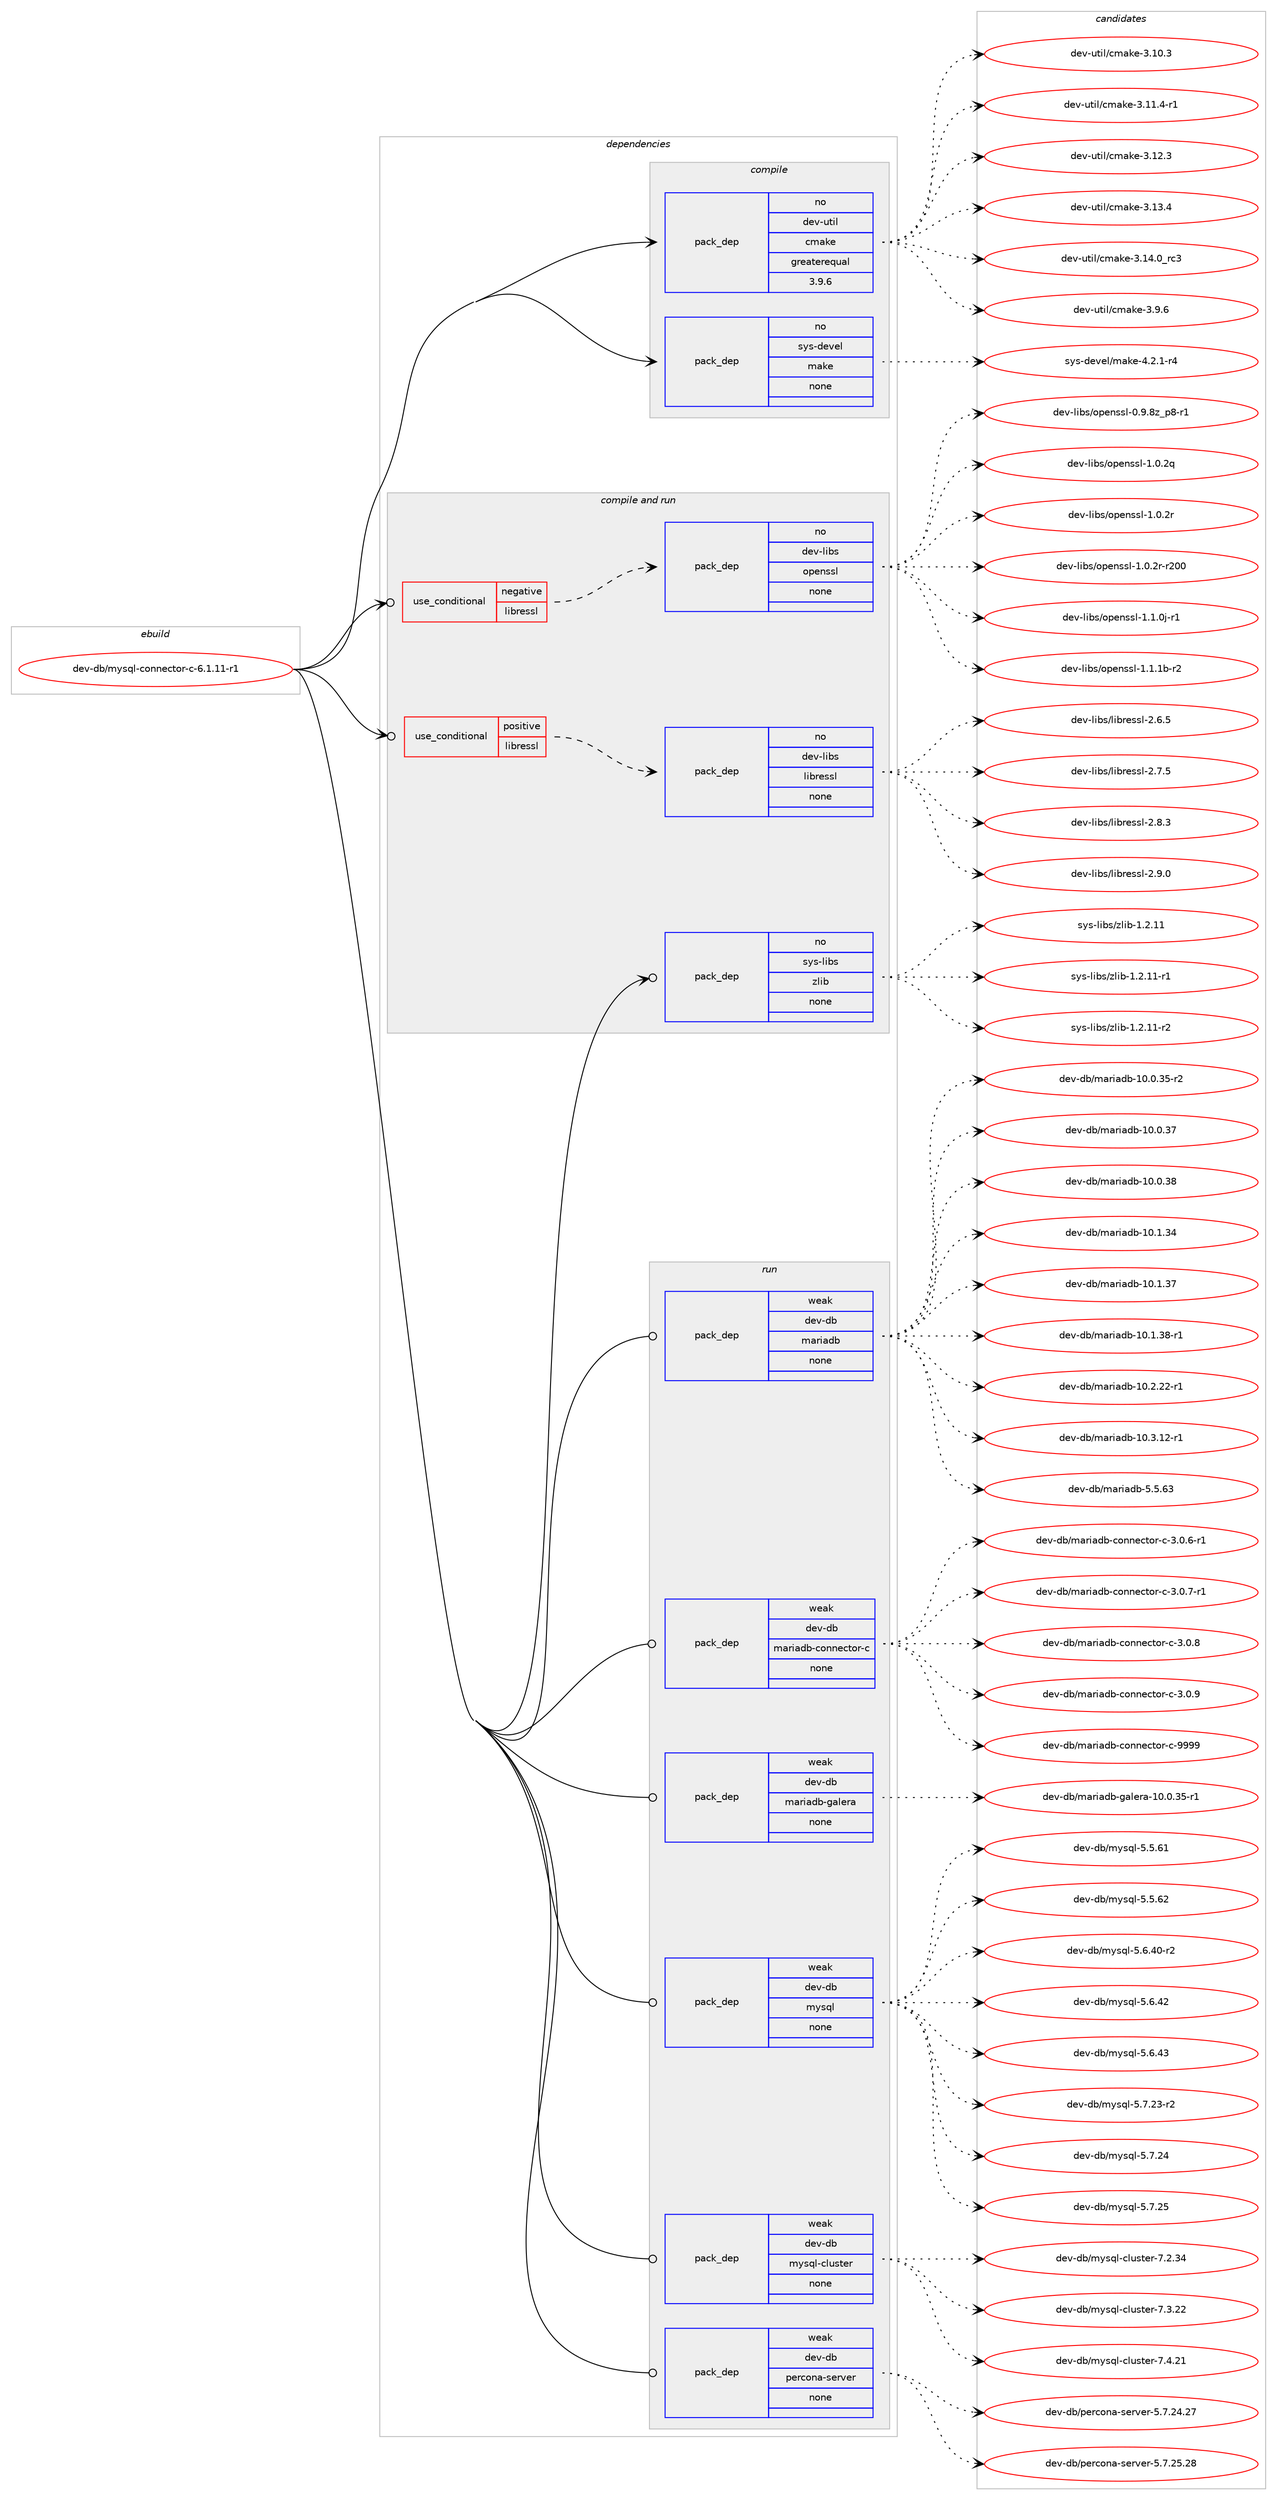 digraph prolog {

# *************
# Graph options
# *************

newrank=true;
concentrate=true;
compound=true;
graph [rankdir=LR,fontname=Helvetica,fontsize=10,ranksep=1.5];#, ranksep=2.5, nodesep=0.2];
edge  [arrowhead=vee];
node  [fontname=Helvetica,fontsize=10];

# **********
# The ebuild
# **********

subgraph cluster_leftcol {
color=gray;
rank=same;
label=<<i>ebuild</i>>;
id [label="dev-db/mysql-connector-c-6.1.11-r1", color=red, width=4, href="../dev-db/mysql-connector-c-6.1.11-r1.svg"];
}

# ****************
# The dependencies
# ****************

subgraph cluster_midcol {
color=gray;
label=<<i>dependencies</i>>;
subgraph cluster_compile {
fillcolor="#eeeeee";
style=filled;
label=<<i>compile</i>>;
subgraph pack942156 {
dependency1320526 [label=<<TABLE BORDER="0" CELLBORDER="1" CELLSPACING="0" CELLPADDING="4" WIDTH="220"><TR><TD ROWSPAN="6" CELLPADDING="30">pack_dep</TD></TR><TR><TD WIDTH="110">no</TD></TR><TR><TD>dev-util</TD></TR><TR><TD>cmake</TD></TR><TR><TD>greaterequal</TD></TR><TR><TD>3.9.6</TD></TR></TABLE>>, shape=none, color=blue];
}
id:e -> dependency1320526:w [weight=20,style="solid",arrowhead="vee"];
subgraph pack942157 {
dependency1320527 [label=<<TABLE BORDER="0" CELLBORDER="1" CELLSPACING="0" CELLPADDING="4" WIDTH="220"><TR><TD ROWSPAN="6" CELLPADDING="30">pack_dep</TD></TR><TR><TD WIDTH="110">no</TD></TR><TR><TD>sys-devel</TD></TR><TR><TD>make</TD></TR><TR><TD>none</TD></TR><TR><TD></TD></TR></TABLE>>, shape=none, color=blue];
}
id:e -> dependency1320527:w [weight=20,style="solid",arrowhead="vee"];
}
subgraph cluster_compileandrun {
fillcolor="#eeeeee";
style=filled;
label=<<i>compile and run</i>>;
subgraph cond357430 {
dependency1320528 [label=<<TABLE BORDER="0" CELLBORDER="1" CELLSPACING="0" CELLPADDING="4"><TR><TD ROWSPAN="3" CELLPADDING="10">use_conditional</TD></TR><TR><TD>negative</TD></TR><TR><TD>libressl</TD></TR></TABLE>>, shape=none, color=red];
subgraph pack942158 {
dependency1320529 [label=<<TABLE BORDER="0" CELLBORDER="1" CELLSPACING="0" CELLPADDING="4" WIDTH="220"><TR><TD ROWSPAN="6" CELLPADDING="30">pack_dep</TD></TR><TR><TD WIDTH="110">no</TD></TR><TR><TD>dev-libs</TD></TR><TR><TD>openssl</TD></TR><TR><TD>none</TD></TR><TR><TD></TD></TR></TABLE>>, shape=none, color=blue];
}
dependency1320528:e -> dependency1320529:w [weight=20,style="dashed",arrowhead="vee"];
}
id:e -> dependency1320528:w [weight=20,style="solid",arrowhead="odotvee"];
subgraph cond357431 {
dependency1320530 [label=<<TABLE BORDER="0" CELLBORDER="1" CELLSPACING="0" CELLPADDING="4"><TR><TD ROWSPAN="3" CELLPADDING="10">use_conditional</TD></TR><TR><TD>positive</TD></TR><TR><TD>libressl</TD></TR></TABLE>>, shape=none, color=red];
subgraph pack942159 {
dependency1320531 [label=<<TABLE BORDER="0" CELLBORDER="1" CELLSPACING="0" CELLPADDING="4" WIDTH="220"><TR><TD ROWSPAN="6" CELLPADDING="30">pack_dep</TD></TR><TR><TD WIDTH="110">no</TD></TR><TR><TD>dev-libs</TD></TR><TR><TD>libressl</TD></TR><TR><TD>none</TD></TR><TR><TD></TD></TR></TABLE>>, shape=none, color=blue];
}
dependency1320530:e -> dependency1320531:w [weight=20,style="dashed",arrowhead="vee"];
}
id:e -> dependency1320530:w [weight=20,style="solid",arrowhead="odotvee"];
subgraph pack942160 {
dependency1320532 [label=<<TABLE BORDER="0" CELLBORDER="1" CELLSPACING="0" CELLPADDING="4" WIDTH="220"><TR><TD ROWSPAN="6" CELLPADDING="30">pack_dep</TD></TR><TR><TD WIDTH="110">no</TD></TR><TR><TD>sys-libs</TD></TR><TR><TD>zlib</TD></TR><TR><TD>none</TD></TR><TR><TD></TD></TR></TABLE>>, shape=none, color=blue];
}
id:e -> dependency1320532:w [weight=20,style="solid",arrowhead="odotvee"];
}
subgraph cluster_run {
fillcolor="#eeeeee";
style=filled;
label=<<i>run</i>>;
subgraph pack942161 {
dependency1320533 [label=<<TABLE BORDER="0" CELLBORDER="1" CELLSPACING="0" CELLPADDING="4" WIDTH="220"><TR><TD ROWSPAN="6" CELLPADDING="30">pack_dep</TD></TR><TR><TD WIDTH="110">weak</TD></TR><TR><TD>dev-db</TD></TR><TR><TD>mariadb</TD></TR><TR><TD>none</TD></TR><TR><TD></TD></TR></TABLE>>, shape=none, color=blue];
}
id:e -> dependency1320533:w [weight=20,style="solid",arrowhead="odot"];
subgraph pack942162 {
dependency1320534 [label=<<TABLE BORDER="0" CELLBORDER="1" CELLSPACING="0" CELLPADDING="4" WIDTH="220"><TR><TD ROWSPAN="6" CELLPADDING="30">pack_dep</TD></TR><TR><TD WIDTH="110">weak</TD></TR><TR><TD>dev-db</TD></TR><TR><TD>mariadb-connector-c</TD></TR><TR><TD>none</TD></TR><TR><TD></TD></TR></TABLE>>, shape=none, color=blue];
}
id:e -> dependency1320534:w [weight=20,style="solid",arrowhead="odot"];
subgraph pack942163 {
dependency1320535 [label=<<TABLE BORDER="0" CELLBORDER="1" CELLSPACING="0" CELLPADDING="4" WIDTH="220"><TR><TD ROWSPAN="6" CELLPADDING="30">pack_dep</TD></TR><TR><TD WIDTH="110">weak</TD></TR><TR><TD>dev-db</TD></TR><TR><TD>mariadb-galera</TD></TR><TR><TD>none</TD></TR><TR><TD></TD></TR></TABLE>>, shape=none, color=blue];
}
id:e -> dependency1320535:w [weight=20,style="solid",arrowhead="odot"];
subgraph pack942164 {
dependency1320536 [label=<<TABLE BORDER="0" CELLBORDER="1" CELLSPACING="0" CELLPADDING="4" WIDTH="220"><TR><TD ROWSPAN="6" CELLPADDING="30">pack_dep</TD></TR><TR><TD WIDTH="110">weak</TD></TR><TR><TD>dev-db</TD></TR><TR><TD>mysql</TD></TR><TR><TD>none</TD></TR><TR><TD></TD></TR></TABLE>>, shape=none, color=blue];
}
id:e -> dependency1320536:w [weight=20,style="solid",arrowhead="odot"];
subgraph pack942165 {
dependency1320537 [label=<<TABLE BORDER="0" CELLBORDER="1" CELLSPACING="0" CELLPADDING="4" WIDTH="220"><TR><TD ROWSPAN="6" CELLPADDING="30">pack_dep</TD></TR><TR><TD WIDTH="110">weak</TD></TR><TR><TD>dev-db</TD></TR><TR><TD>mysql-cluster</TD></TR><TR><TD>none</TD></TR><TR><TD></TD></TR></TABLE>>, shape=none, color=blue];
}
id:e -> dependency1320537:w [weight=20,style="solid",arrowhead="odot"];
subgraph pack942166 {
dependency1320538 [label=<<TABLE BORDER="0" CELLBORDER="1" CELLSPACING="0" CELLPADDING="4" WIDTH="220"><TR><TD ROWSPAN="6" CELLPADDING="30">pack_dep</TD></TR><TR><TD WIDTH="110">weak</TD></TR><TR><TD>dev-db</TD></TR><TR><TD>percona-server</TD></TR><TR><TD>none</TD></TR><TR><TD></TD></TR></TABLE>>, shape=none, color=blue];
}
id:e -> dependency1320538:w [weight=20,style="solid",arrowhead="odot"];
}
}

# **************
# The candidates
# **************

subgraph cluster_choices {
rank=same;
color=gray;
label=<<i>candidates</i>>;

subgraph choice942156 {
color=black;
nodesep=1;
choice1001011184511711610510847991099710710145514649484651 [label="dev-util/cmake-3.10.3", color=red, width=4,href="../dev-util/cmake-3.10.3.svg"];
choice10010111845117116105108479910997107101455146494946524511449 [label="dev-util/cmake-3.11.4-r1", color=red, width=4,href="../dev-util/cmake-3.11.4-r1.svg"];
choice1001011184511711610510847991099710710145514649504651 [label="dev-util/cmake-3.12.3", color=red, width=4,href="../dev-util/cmake-3.12.3.svg"];
choice1001011184511711610510847991099710710145514649514652 [label="dev-util/cmake-3.13.4", color=red, width=4,href="../dev-util/cmake-3.13.4.svg"];
choice1001011184511711610510847991099710710145514649524648951149951 [label="dev-util/cmake-3.14.0_rc3", color=red, width=4,href="../dev-util/cmake-3.14.0_rc3.svg"];
choice10010111845117116105108479910997107101455146574654 [label="dev-util/cmake-3.9.6", color=red, width=4,href="../dev-util/cmake-3.9.6.svg"];
dependency1320526:e -> choice1001011184511711610510847991099710710145514649484651:w [style=dotted,weight="100"];
dependency1320526:e -> choice10010111845117116105108479910997107101455146494946524511449:w [style=dotted,weight="100"];
dependency1320526:e -> choice1001011184511711610510847991099710710145514649504651:w [style=dotted,weight="100"];
dependency1320526:e -> choice1001011184511711610510847991099710710145514649514652:w [style=dotted,weight="100"];
dependency1320526:e -> choice1001011184511711610510847991099710710145514649524648951149951:w [style=dotted,weight="100"];
dependency1320526:e -> choice10010111845117116105108479910997107101455146574654:w [style=dotted,weight="100"];
}
subgraph choice942157 {
color=black;
nodesep=1;
choice1151211154510010111810110847109971071014552465046494511452 [label="sys-devel/make-4.2.1-r4", color=red, width=4,href="../sys-devel/make-4.2.1-r4.svg"];
dependency1320527:e -> choice1151211154510010111810110847109971071014552465046494511452:w [style=dotted,weight="100"];
}
subgraph choice942158 {
color=black;
nodesep=1;
choice10010111845108105981154711111210111011511510845484657465612295112564511449 [label="dev-libs/openssl-0.9.8z_p8-r1", color=red, width=4,href="../dev-libs/openssl-0.9.8z_p8-r1.svg"];
choice100101118451081059811547111112101110115115108454946484650113 [label="dev-libs/openssl-1.0.2q", color=red, width=4,href="../dev-libs/openssl-1.0.2q.svg"];
choice100101118451081059811547111112101110115115108454946484650114 [label="dev-libs/openssl-1.0.2r", color=red, width=4,href="../dev-libs/openssl-1.0.2r.svg"];
choice10010111845108105981154711111210111011511510845494648465011445114504848 [label="dev-libs/openssl-1.0.2r-r200", color=red, width=4,href="../dev-libs/openssl-1.0.2r-r200.svg"];
choice1001011184510810598115471111121011101151151084549464946481064511449 [label="dev-libs/openssl-1.1.0j-r1", color=red, width=4,href="../dev-libs/openssl-1.1.0j-r1.svg"];
choice100101118451081059811547111112101110115115108454946494649984511450 [label="dev-libs/openssl-1.1.1b-r2", color=red, width=4,href="../dev-libs/openssl-1.1.1b-r2.svg"];
dependency1320529:e -> choice10010111845108105981154711111210111011511510845484657465612295112564511449:w [style=dotted,weight="100"];
dependency1320529:e -> choice100101118451081059811547111112101110115115108454946484650113:w [style=dotted,weight="100"];
dependency1320529:e -> choice100101118451081059811547111112101110115115108454946484650114:w [style=dotted,weight="100"];
dependency1320529:e -> choice10010111845108105981154711111210111011511510845494648465011445114504848:w [style=dotted,weight="100"];
dependency1320529:e -> choice1001011184510810598115471111121011101151151084549464946481064511449:w [style=dotted,weight="100"];
dependency1320529:e -> choice100101118451081059811547111112101110115115108454946494649984511450:w [style=dotted,weight="100"];
}
subgraph choice942159 {
color=black;
nodesep=1;
choice10010111845108105981154710810598114101115115108455046544653 [label="dev-libs/libressl-2.6.5", color=red, width=4,href="../dev-libs/libressl-2.6.5.svg"];
choice10010111845108105981154710810598114101115115108455046554653 [label="dev-libs/libressl-2.7.5", color=red, width=4,href="../dev-libs/libressl-2.7.5.svg"];
choice10010111845108105981154710810598114101115115108455046564651 [label="dev-libs/libressl-2.8.3", color=red, width=4,href="../dev-libs/libressl-2.8.3.svg"];
choice10010111845108105981154710810598114101115115108455046574648 [label="dev-libs/libressl-2.9.0", color=red, width=4,href="../dev-libs/libressl-2.9.0.svg"];
dependency1320531:e -> choice10010111845108105981154710810598114101115115108455046544653:w [style=dotted,weight="100"];
dependency1320531:e -> choice10010111845108105981154710810598114101115115108455046554653:w [style=dotted,weight="100"];
dependency1320531:e -> choice10010111845108105981154710810598114101115115108455046564651:w [style=dotted,weight="100"];
dependency1320531:e -> choice10010111845108105981154710810598114101115115108455046574648:w [style=dotted,weight="100"];
}
subgraph choice942160 {
color=black;
nodesep=1;
choice1151211154510810598115471221081059845494650464949 [label="sys-libs/zlib-1.2.11", color=red, width=4,href="../sys-libs/zlib-1.2.11.svg"];
choice11512111545108105981154712210810598454946504649494511449 [label="sys-libs/zlib-1.2.11-r1", color=red, width=4,href="../sys-libs/zlib-1.2.11-r1.svg"];
choice11512111545108105981154712210810598454946504649494511450 [label="sys-libs/zlib-1.2.11-r2", color=red, width=4,href="../sys-libs/zlib-1.2.11-r2.svg"];
dependency1320532:e -> choice1151211154510810598115471221081059845494650464949:w [style=dotted,weight="100"];
dependency1320532:e -> choice11512111545108105981154712210810598454946504649494511449:w [style=dotted,weight="100"];
dependency1320532:e -> choice11512111545108105981154712210810598454946504649494511450:w [style=dotted,weight="100"];
}
subgraph choice942161 {
color=black;
nodesep=1;
choice10010111845100984710997114105971009845494846484651534511450 [label="dev-db/mariadb-10.0.35-r2", color=red, width=4,href="../dev-db/mariadb-10.0.35-r2.svg"];
choice1001011184510098471099711410597100984549484648465155 [label="dev-db/mariadb-10.0.37", color=red, width=4,href="../dev-db/mariadb-10.0.37.svg"];
choice1001011184510098471099711410597100984549484648465156 [label="dev-db/mariadb-10.0.38", color=red, width=4,href="../dev-db/mariadb-10.0.38.svg"];
choice1001011184510098471099711410597100984549484649465152 [label="dev-db/mariadb-10.1.34", color=red, width=4,href="../dev-db/mariadb-10.1.34.svg"];
choice1001011184510098471099711410597100984549484649465155 [label="dev-db/mariadb-10.1.37", color=red, width=4,href="../dev-db/mariadb-10.1.37.svg"];
choice10010111845100984710997114105971009845494846494651564511449 [label="dev-db/mariadb-10.1.38-r1", color=red, width=4,href="../dev-db/mariadb-10.1.38-r1.svg"];
choice10010111845100984710997114105971009845494846504650504511449 [label="dev-db/mariadb-10.2.22-r1", color=red, width=4,href="../dev-db/mariadb-10.2.22-r1.svg"];
choice10010111845100984710997114105971009845494846514649504511449 [label="dev-db/mariadb-10.3.12-r1", color=red, width=4,href="../dev-db/mariadb-10.3.12-r1.svg"];
choice10010111845100984710997114105971009845534653465451 [label="dev-db/mariadb-5.5.63", color=red, width=4,href="../dev-db/mariadb-5.5.63.svg"];
dependency1320533:e -> choice10010111845100984710997114105971009845494846484651534511450:w [style=dotted,weight="100"];
dependency1320533:e -> choice1001011184510098471099711410597100984549484648465155:w [style=dotted,weight="100"];
dependency1320533:e -> choice1001011184510098471099711410597100984549484648465156:w [style=dotted,weight="100"];
dependency1320533:e -> choice1001011184510098471099711410597100984549484649465152:w [style=dotted,weight="100"];
dependency1320533:e -> choice1001011184510098471099711410597100984549484649465155:w [style=dotted,weight="100"];
dependency1320533:e -> choice10010111845100984710997114105971009845494846494651564511449:w [style=dotted,weight="100"];
dependency1320533:e -> choice10010111845100984710997114105971009845494846504650504511449:w [style=dotted,weight="100"];
dependency1320533:e -> choice10010111845100984710997114105971009845494846514649504511449:w [style=dotted,weight="100"];
dependency1320533:e -> choice10010111845100984710997114105971009845534653465451:w [style=dotted,weight="100"];
}
subgraph choice942162 {
color=black;
nodesep=1;
choice10010111845100984710997114105971009845991111101101019911611111445994551464846544511449 [label="dev-db/mariadb-connector-c-3.0.6-r1", color=red, width=4,href="../dev-db/mariadb-connector-c-3.0.6-r1.svg"];
choice10010111845100984710997114105971009845991111101101019911611111445994551464846554511449 [label="dev-db/mariadb-connector-c-3.0.7-r1", color=red, width=4,href="../dev-db/mariadb-connector-c-3.0.7-r1.svg"];
choice1001011184510098471099711410597100984599111110110101991161111144599455146484656 [label="dev-db/mariadb-connector-c-3.0.8", color=red, width=4,href="../dev-db/mariadb-connector-c-3.0.8.svg"];
choice1001011184510098471099711410597100984599111110110101991161111144599455146484657 [label="dev-db/mariadb-connector-c-3.0.9", color=red, width=4,href="../dev-db/mariadb-connector-c-3.0.9.svg"];
choice10010111845100984710997114105971009845991111101101019911611111445994557575757 [label="dev-db/mariadb-connector-c-9999", color=red, width=4,href="../dev-db/mariadb-connector-c-9999.svg"];
dependency1320534:e -> choice10010111845100984710997114105971009845991111101101019911611111445994551464846544511449:w [style=dotted,weight="100"];
dependency1320534:e -> choice10010111845100984710997114105971009845991111101101019911611111445994551464846554511449:w [style=dotted,weight="100"];
dependency1320534:e -> choice1001011184510098471099711410597100984599111110110101991161111144599455146484656:w [style=dotted,weight="100"];
dependency1320534:e -> choice1001011184510098471099711410597100984599111110110101991161111144599455146484657:w [style=dotted,weight="100"];
dependency1320534:e -> choice10010111845100984710997114105971009845991111101101019911611111445994557575757:w [style=dotted,weight="100"];
}
subgraph choice942163 {
color=black;
nodesep=1;
choice10010111845100984710997114105971009845103971081011149745494846484651534511449 [label="dev-db/mariadb-galera-10.0.35-r1", color=red, width=4,href="../dev-db/mariadb-galera-10.0.35-r1.svg"];
dependency1320535:e -> choice10010111845100984710997114105971009845103971081011149745494846484651534511449:w [style=dotted,weight="100"];
}
subgraph choice942164 {
color=black;
nodesep=1;
choice10010111845100984710912111511310845534653465449 [label="dev-db/mysql-5.5.61", color=red, width=4,href="../dev-db/mysql-5.5.61.svg"];
choice10010111845100984710912111511310845534653465450 [label="dev-db/mysql-5.5.62", color=red, width=4,href="../dev-db/mysql-5.5.62.svg"];
choice100101118451009847109121115113108455346544652484511450 [label="dev-db/mysql-5.6.40-r2", color=red, width=4,href="../dev-db/mysql-5.6.40-r2.svg"];
choice10010111845100984710912111511310845534654465250 [label="dev-db/mysql-5.6.42", color=red, width=4,href="../dev-db/mysql-5.6.42.svg"];
choice10010111845100984710912111511310845534654465251 [label="dev-db/mysql-5.6.43", color=red, width=4,href="../dev-db/mysql-5.6.43.svg"];
choice100101118451009847109121115113108455346554650514511450 [label="dev-db/mysql-5.7.23-r2", color=red, width=4,href="../dev-db/mysql-5.7.23-r2.svg"];
choice10010111845100984710912111511310845534655465052 [label="dev-db/mysql-5.7.24", color=red, width=4,href="../dev-db/mysql-5.7.24.svg"];
choice10010111845100984710912111511310845534655465053 [label="dev-db/mysql-5.7.25", color=red, width=4,href="../dev-db/mysql-5.7.25.svg"];
dependency1320536:e -> choice10010111845100984710912111511310845534653465449:w [style=dotted,weight="100"];
dependency1320536:e -> choice10010111845100984710912111511310845534653465450:w [style=dotted,weight="100"];
dependency1320536:e -> choice100101118451009847109121115113108455346544652484511450:w [style=dotted,weight="100"];
dependency1320536:e -> choice10010111845100984710912111511310845534654465250:w [style=dotted,weight="100"];
dependency1320536:e -> choice10010111845100984710912111511310845534654465251:w [style=dotted,weight="100"];
dependency1320536:e -> choice100101118451009847109121115113108455346554650514511450:w [style=dotted,weight="100"];
dependency1320536:e -> choice10010111845100984710912111511310845534655465052:w [style=dotted,weight="100"];
dependency1320536:e -> choice10010111845100984710912111511310845534655465053:w [style=dotted,weight="100"];
}
subgraph choice942165 {
color=black;
nodesep=1;
choice100101118451009847109121115113108459910811711511610111445554650465152 [label="dev-db/mysql-cluster-7.2.34", color=red, width=4,href="../dev-db/mysql-cluster-7.2.34.svg"];
choice100101118451009847109121115113108459910811711511610111445554651465050 [label="dev-db/mysql-cluster-7.3.22", color=red, width=4,href="../dev-db/mysql-cluster-7.3.22.svg"];
choice100101118451009847109121115113108459910811711511610111445554652465049 [label="dev-db/mysql-cluster-7.4.21", color=red, width=4,href="../dev-db/mysql-cluster-7.4.21.svg"];
dependency1320537:e -> choice100101118451009847109121115113108459910811711511610111445554650465152:w [style=dotted,weight="100"];
dependency1320537:e -> choice100101118451009847109121115113108459910811711511610111445554651465050:w [style=dotted,weight="100"];
dependency1320537:e -> choice100101118451009847109121115113108459910811711511610111445554652465049:w [style=dotted,weight="100"];
}
subgraph choice942166 {
color=black;
nodesep=1;
choice10010111845100984711210111499111110974511510111411810111445534655465052465055 [label="dev-db/percona-server-5.7.24.27", color=red, width=4,href="../dev-db/percona-server-5.7.24.27.svg"];
choice10010111845100984711210111499111110974511510111411810111445534655465053465056 [label="dev-db/percona-server-5.7.25.28", color=red, width=4,href="../dev-db/percona-server-5.7.25.28.svg"];
dependency1320538:e -> choice10010111845100984711210111499111110974511510111411810111445534655465052465055:w [style=dotted,weight="100"];
dependency1320538:e -> choice10010111845100984711210111499111110974511510111411810111445534655465053465056:w [style=dotted,weight="100"];
}
}

}
